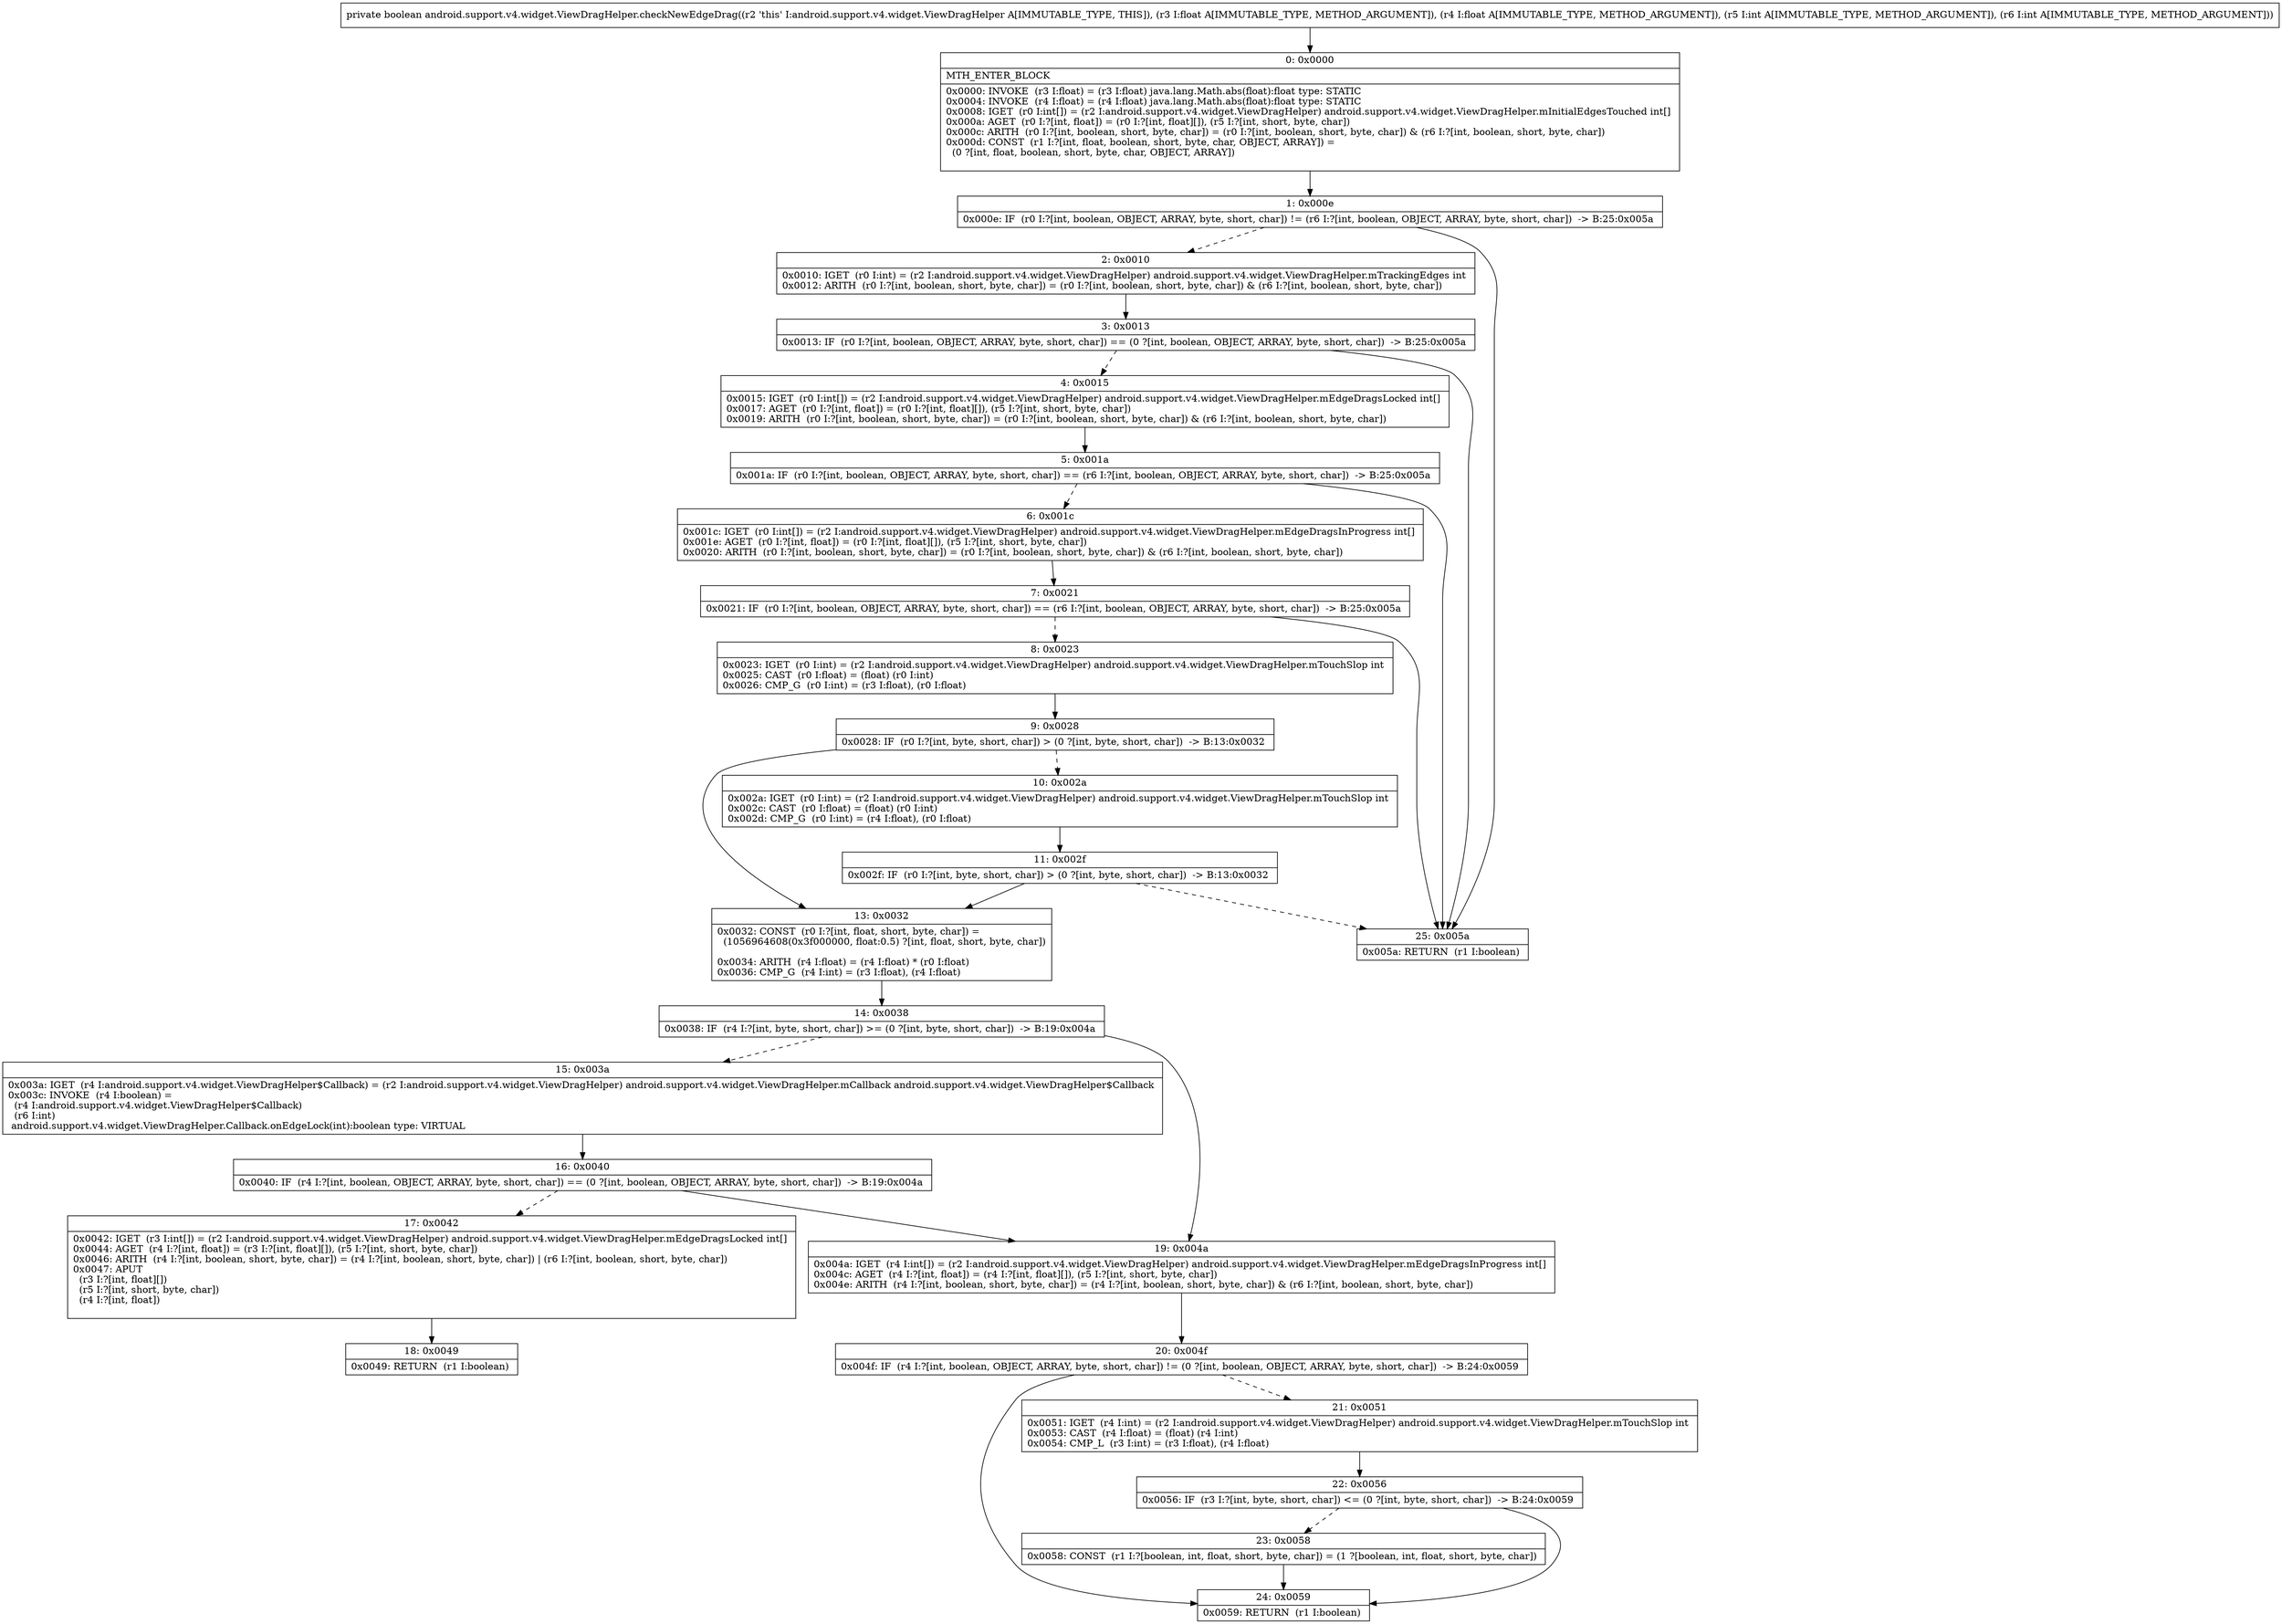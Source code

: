 digraph "CFG forandroid.support.v4.widget.ViewDragHelper.checkNewEdgeDrag(FFII)Z" {
Node_0 [shape=record,label="{0\:\ 0x0000|MTH_ENTER_BLOCK\l|0x0000: INVOKE  (r3 I:float) = (r3 I:float) java.lang.Math.abs(float):float type: STATIC \l0x0004: INVOKE  (r4 I:float) = (r4 I:float) java.lang.Math.abs(float):float type: STATIC \l0x0008: IGET  (r0 I:int[]) = (r2 I:android.support.v4.widget.ViewDragHelper) android.support.v4.widget.ViewDragHelper.mInitialEdgesTouched int[] \l0x000a: AGET  (r0 I:?[int, float]) = (r0 I:?[int, float][]), (r5 I:?[int, short, byte, char]) \l0x000c: ARITH  (r0 I:?[int, boolean, short, byte, char]) = (r0 I:?[int, boolean, short, byte, char]) & (r6 I:?[int, boolean, short, byte, char]) \l0x000d: CONST  (r1 I:?[int, float, boolean, short, byte, char, OBJECT, ARRAY]) = \l  (0 ?[int, float, boolean, short, byte, char, OBJECT, ARRAY])\l \l}"];
Node_1 [shape=record,label="{1\:\ 0x000e|0x000e: IF  (r0 I:?[int, boolean, OBJECT, ARRAY, byte, short, char]) != (r6 I:?[int, boolean, OBJECT, ARRAY, byte, short, char])  \-\> B:25:0x005a \l}"];
Node_2 [shape=record,label="{2\:\ 0x0010|0x0010: IGET  (r0 I:int) = (r2 I:android.support.v4.widget.ViewDragHelper) android.support.v4.widget.ViewDragHelper.mTrackingEdges int \l0x0012: ARITH  (r0 I:?[int, boolean, short, byte, char]) = (r0 I:?[int, boolean, short, byte, char]) & (r6 I:?[int, boolean, short, byte, char]) \l}"];
Node_3 [shape=record,label="{3\:\ 0x0013|0x0013: IF  (r0 I:?[int, boolean, OBJECT, ARRAY, byte, short, char]) == (0 ?[int, boolean, OBJECT, ARRAY, byte, short, char])  \-\> B:25:0x005a \l}"];
Node_4 [shape=record,label="{4\:\ 0x0015|0x0015: IGET  (r0 I:int[]) = (r2 I:android.support.v4.widget.ViewDragHelper) android.support.v4.widget.ViewDragHelper.mEdgeDragsLocked int[] \l0x0017: AGET  (r0 I:?[int, float]) = (r0 I:?[int, float][]), (r5 I:?[int, short, byte, char]) \l0x0019: ARITH  (r0 I:?[int, boolean, short, byte, char]) = (r0 I:?[int, boolean, short, byte, char]) & (r6 I:?[int, boolean, short, byte, char]) \l}"];
Node_5 [shape=record,label="{5\:\ 0x001a|0x001a: IF  (r0 I:?[int, boolean, OBJECT, ARRAY, byte, short, char]) == (r6 I:?[int, boolean, OBJECT, ARRAY, byte, short, char])  \-\> B:25:0x005a \l}"];
Node_6 [shape=record,label="{6\:\ 0x001c|0x001c: IGET  (r0 I:int[]) = (r2 I:android.support.v4.widget.ViewDragHelper) android.support.v4.widget.ViewDragHelper.mEdgeDragsInProgress int[] \l0x001e: AGET  (r0 I:?[int, float]) = (r0 I:?[int, float][]), (r5 I:?[int, short, byte, char]) \l0x0020: ARITH  (r0 I:?[int, boolean, short, byte, char]) = (r0 I:?[int, boolean, short, byte, char]) & (r6 I:?[int, boolean, short, byte, char]) \l}"];
Node_7 [shape=record,label="{7\:\ 0x0021|0x0021: IF  (r0 I:?[int, boolean, OBJECT, ARRAY, byte, short, char]) == (r6 I:?[int, boolean, OBJECT, ARRAY, byte, short, char])  \-\> B:25:0x005a \l}"];
Node_8 [shape=record,label="{8\:\ 0x0023|0x0023: IGET  (r0 I:int) = (r2 I:android.support.v4.widget.ViewDragHelper) android.support.v4.widget.ViewDragHelper.mTouchSlop int \l0x0025: CAST  (r0 I:float) = (float) (r0 I:int) \l0x0026: CMP_G  (r0 I:int) = (r3 I:float), (r0 I:float) \l}"];
Node_9 [shape=record,label="{9\:\ 0x0028|0x0028: IF  (r0 I:?[int, byte, short, char]) \> (0 ?[int, byte, short, char])  \-\> B:13:0x0032 \l}"];
Node_10 [shape=record,label="{10\:\ 0x002a|0x002a: IGET  (r0 I:int) = (r2 I:android.support.v4.widget.ViewDragHelper) android.support.v4.widget.ViewDragHelper.mTouchSlop int \l0x002c: CAST  (r0 I:float) = (float) (r0 I:int) \l0x002d: CMP_G  (r0 I:int) = (r4 I:float), (r0 I:float) \l}"];
Node_11 [shape=record,label="{11\:\ 0x002f|0x002f: IF  (r0 I:?[int, byte, short, char]) \> (0 ?[int, byte, short, char])  \-\> B:13:0x0032 \l}"];
Node_13 [shape=record,label="{13\:\ 0x0032|0x0032: CONST  (r0 I:?[int, float, short, byte, char]) = \l  (1056964608(0x3f000000, float:0.5) ?[int, float, short, byte, char])\l \l0x0034: ARITH  (r4 I:float) = (r4 I:float) * (r0 I:float) \l0x0036: CMP_G  (r4 I:int) = (r3 I:float), (r4 I:float) \l}"];
Node_14 [shape=record,label="{14\:\ 0x0038|0x0038: IF  (r4 I:?[int, byte, short, char]) \>= (0 ?[int, byte, short, char])  \-\> B:19:0x004a \l}"];
Node_15 [shape=record,label="{15\:\ 0x003a|0x003a: IGET  (r4 I:android.support.v4.widget.ViewDragHelper$Callback) = (r2 I:android.support.v4.widget.ViewDragHelper) android.support.v4.widget.ViewDragHelper.mCallback android.support.v4.widget.ViewDragHelper$Callback \l0x003c: INVOKE  (r4 I:boolean) = \l  (r4 I:android.support.v4.widget.ViewDragHelper$Callback)\l  (r6 I:int)\l android.support.v4.widget.ViewDragHelper.Callback.onEdgeLock(int):boolean type: VIRTUAL \l}"];
Node_16 [shape=record,label="{16\:\ 0x0040|0x0040: IF  (r4 I:?[int, boolean, OBJECT, ARRAY, byte, short, char]) == (0 ?[int, boolean, OBJECT, ARRAY, byte, short, char])  \-\> B:19:0x004a \l}"];
Node_17 [shape=record,label="{17\:\ 0x0042|0x0042: IGET  (r3 I:int[]) = (r2 I:android.support.v4.widget.ViewDragHelper) android.support.v4.widget.ViewDragHelper.mEdgeDragsLocked int[] \l0x0044: AGET  (r4 I:?[int, float]) = (r3 I:?[int, float][]), (r5 I:?[int, short, byte, char]) \l0x0046: ARITH  (r4 I:?[int, boolean, short, byte, char]) = (r4 I:?[int, boolean, short, byte, char]) \| (r6 I:?[int, boolean, short, byte, char]) \l0x0047: APUT  \l  (r3 I:?[int, float][])\l  (r5 I:?[int, short, byte, char])\l  (r4 I:?[int, float])\l \l}"];
Node_18 [shape=record,label="{18\:\ 0x0049|0x0049: RETURN  (r1 I:boolean) \l}"];
Node_19 [shape=record,label="{19\:\ 0x004a|0x004a: IGET  (r4 I:int[]) = (r2 I:android.support.v4.widget.ViewDragHelper) android.support.v4.widget.ViewDragHelper.mEdgeDragsInProgress int[] \l0x004c: AGET  (r4 I:?[int, float]) = (r4 I:?[int, float][]), (r5 I:?[int, short, byte, char]) \l0x004e: ARITH  (r4 I:?[int, boolean, short, byte, char]) = (r4 I:?[int, boolean, short, byte, char]) & (r6 I:?[int, boolean, short, byte, char]) \l}"];
Node_20 [shape=record,label="{20\:\ 0x004f|0x004f: IF  (r4 I:?[int, boolean, OBJECT, ARRAY, byte, short, char]) != (0 ?[int, boolean, OBJECT, ARRAY, byte, short, char])  \-\> B:24:0x0059 \l}"];
Node_21 [shape=record,label="{21\:\ 0x0051|0x0051: IGET  (r4 I:int) = (r2 I:android.support.v4.widget.ViewDragHelper) android.support.v4.widget.ViewDragHelper.mTouchSlop int \l0x0053: CAST  (r4 I:float) = (float) (r4 I:int) \l0x0054: CMP_L  (r3 I:int) = (r3 I:float), (r4 I:float) \l}"];
Node_22 [shape=record,label="{22\:\ 0x0056|0x0056: IF  (r3 I:?[int, byte, short, char]) \<= (0 ?[int, byte, short, char])  \-\> B:24:0x0059 \l}"];
Node_23 [shape=record,label="{23\:\ 0x0058|0x0058: CONST  (r1 I:?[boolean, int, float, short, byte, char]) = (1 ?[boolean, int, float, short, byte, char]) \l}"];
Node_24 [shape=record,label="{24\:\ 0x0059|0x0059: RETURN  (r1 I:boolean) \l}"];
Node_25 [shape=record,label="{25\:\ 0x005a|0x005a: RETURN  (r1 I:boolean) \l}"];
MethodNode[shape=record,label="{private boolean android.support.v4.widget.ViewDragHelper.checkNewEdgeDrag((r2 'this' I:android.support.v4.widget.ViewDragHelper A[IMMUTABLE_TYPE, THIS]), (r3 I:float A[IMMUTABLE_TYPE, METHOD_ARGUMENT]), (r4 I:float A[IMMUTABLE_TYPE, METHOD_ARGUMENT]), (r5 I:int A[IMMUTABLE_TYPE, METHOD_ARGUMENT]), (r6 I:int A[IMMUTABLE_TYPE, METHOD_ARGUMENT])) }"];
MethodNode -> Node_0;
Node_0 -> Node_1;
Node_1 -> Node_2[style=dashed];
Node_1 -> Node_25;
Node_2 -> Node_3;
Node_3 -> Node_4[style=dashed];
Node_3 -> Node_25;
Node_4 -> Node_5;
Node_5 -> Node_6[style=dashed];
Node_5 -> Node_25;
Node_6 -> Node_7;
Node_7 -> Node_8[style=dashed];
Node_7 -> Node_25;
Node_8 -> Node_9;
Node_9 -> Node_10[style=dashed];
Node_9 -> Node_13;
Node_10 -> Node_11;
Node_11 -> Node_13;
Node_11 -> Node_25[style=dashed];
Node_13 -> Node_14;
Node_14 -> Node_15[style=dashed];
Node_14 -> Node_19;
Node_15 -> Node_16;
Node_16 -> Node_17[style=dashed];
Node_16 -> Node_19;
Node_17 -> Node_18;
Node_19 -> Node_20;
Node_20 -> Node_21[style=dashed];
Node_20 -> Node_24;
Node_21 -> Node_22;
Node_22 -> Node_23[style=dashed];
Node_22 -> Node_24;
Node_23 -> Node_24;
}

